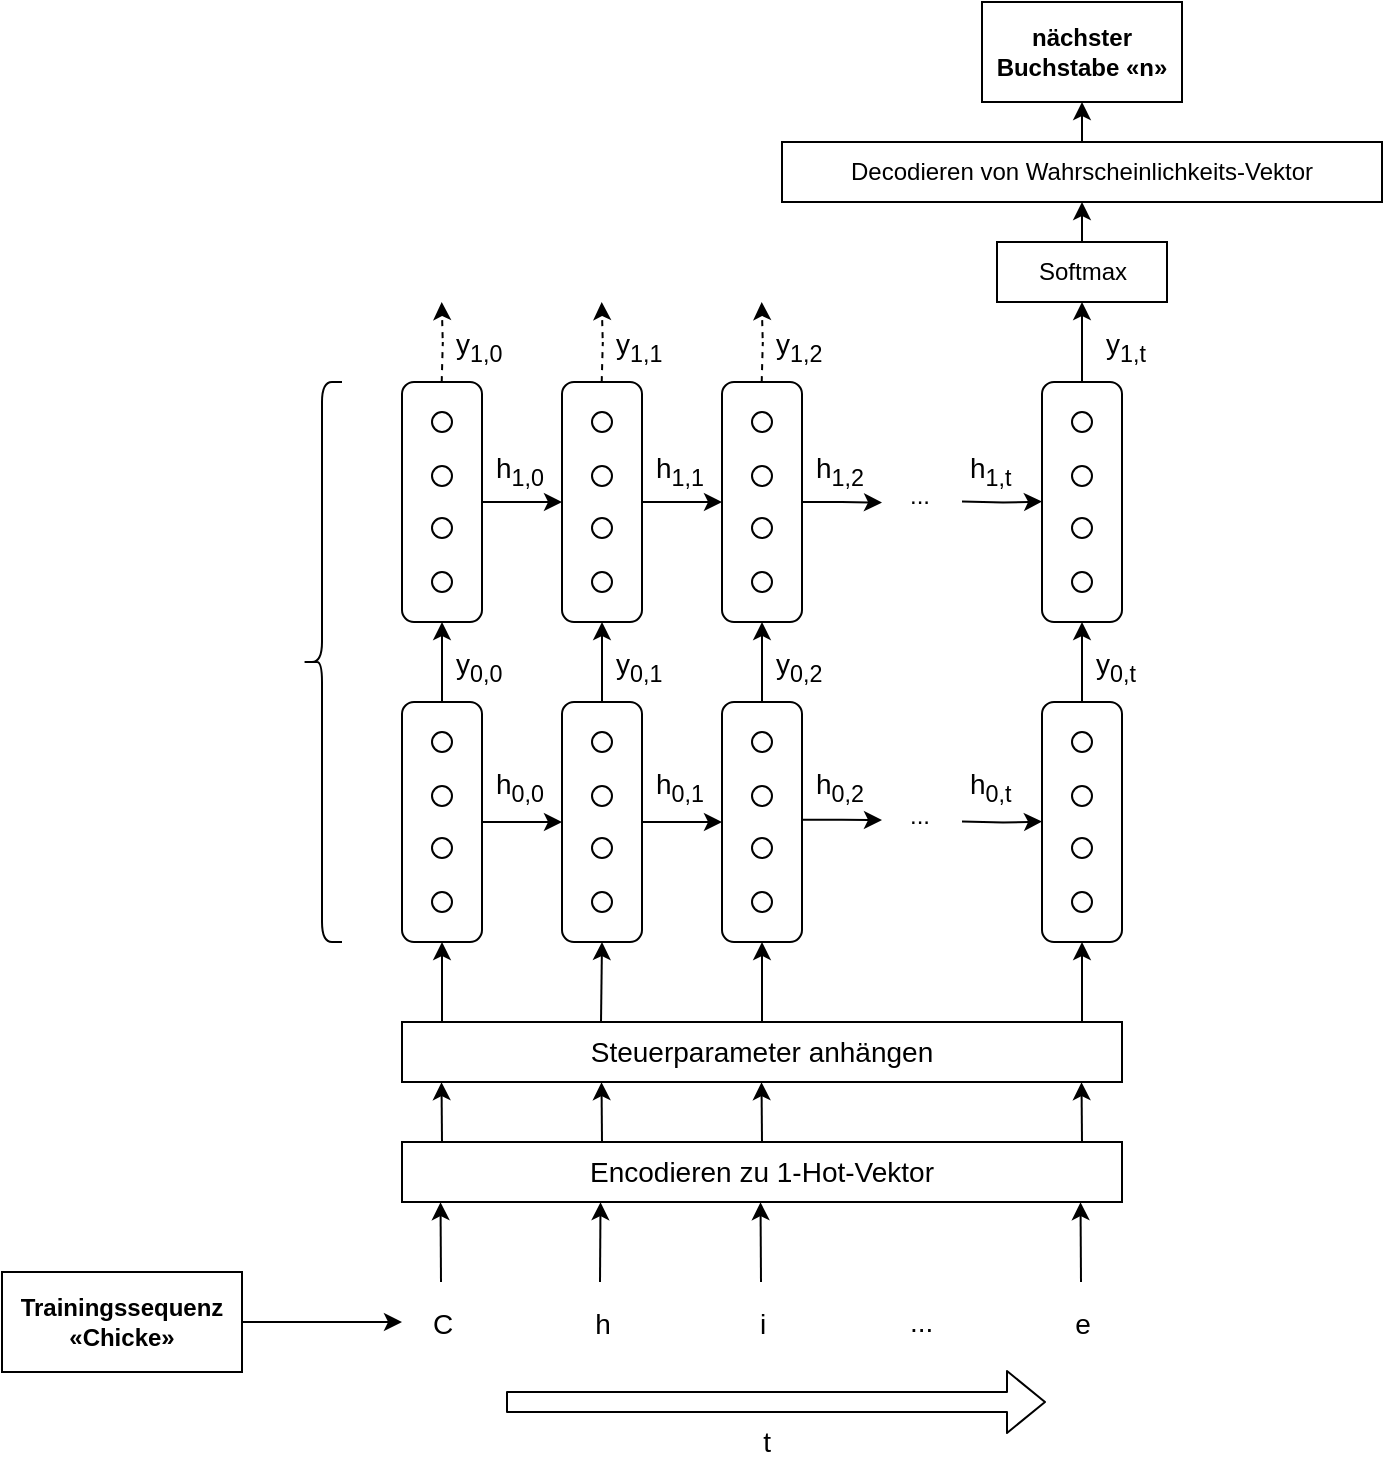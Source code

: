 <mxfile version="10.7.7" type="device"><diagram id="lL9z_keBMz3UbcUwebZH" name="Page-1"><mxGraphModel dx="1078" dy="1005" grid="1" gridSize="10" guides="1" tooltips="1" connect="1" arrows="1" fold="1" page="1" pageScale="1" pageWidth="1169" pageHeight="827" math="0" shadow="0"><root><mxCell id="0"/><mxCell id="1" parent="0"/><mxCell id="E1nVnceJSLLP7e6FSQIa-67" value="" style="group" parent="1" vertex="1" connectable="0"><mxGeometry x="400" y="440" width="360" height="120" as="geometry"/></mxCell><mxCell id="E1nVnceJSLLP7e6FSQIa-42" value="" style="group" parent="E1nVnceJSLLP7e6FSQIa-67" vertex="1" connectable="0"><mxGeometry width="40" height="120" as="geometry"/></mxCell><mxCell id="E1nVnceJSLLP7e6FSQIa-34" value="" style="rounded=1;whiteSpace=wrap;html=1;" parent="E1nVnceJSLLP7e6FSQIa-42" vertex="1"><mxGeometry width="40" height="120" as="geometry"/></mxCell><mxCell id="E1nVnceJSLLP7e6FSQIa-35" value="" style="ellipse;whiteSpace=wrap;html=1;aspect=fixed;rounded=1;" parent="E1nVnceJSLLP7e6FSQIa-42" vertex="1"><mxGeometry x="15" y="15" width="10" height="10" as="geometry"/></mxCell><mxCell id="E1nVnceJSLLP7e6FSQIa-38" value="" style="ellipse;whiteSpace=wrap;html=1;aspect=fixed;rounded=1;" parent="E1nVnceJSLLP7e6FSQIa-42" vertex="1"><mxGeometry x="15" y="42" width="10" height="10" as="geometry"/></mxCell><mxCell id="E1nVnceJSLLP7e6FSQIa-39" value="" style="ellipse;whiteSpace=wrap;html=1;aspect=fixed;rounded=1;" parent="E1nVnceJSLLP7e6FSQIa-42" vertex="1"><mxGeometry x="15" y="68" width="10" height="10" as="geometry"/></mxCell><mxCell id="E1nVnceJSLLP7e6FSQIa-40" value="" style="ellipse;whiteSpace=wrap;html=1;aspect=fixed;rounded=1;" parent="E1nVnceJSLLP7e6FSQIa-42" vertex="1"><mxGeometry x="15" y="95" width="10" height="10" as="geometry"/></mxCell><mxCell id="E1nVnceJSLLP7e6FSQIa-43" value="" style="group" parent="E1nVnceJSLLP7e6FSQIa-67" vertex="1" connectable="0"><mxGeometry x="80" width="40" height="120" as="geometry"/></mxCell><mxCell id="E1nVnceJSLLP7e6FSQIa-44" value="" style="rounded=1;whiteSpace=wrap;html=1;" parent="E1nVnceJSLLP7e6FSQIa-43" vertex="1"><mxGeometry width="40" height="120" as="geometry"/></mxCell><mxCell id="E1nVnceJSLLP7e6FSQIa-45" value="" style="ellipse;whiteSpace=wrap;html=1;aspect=fixed;rounded=1;" parent="E1nVnceJSLLP7e6FSQIa-43" vertex="1"><mxGeometry x="15" y="15" width="10" height="10" as="geometry"/></mxCell><mxCell id="E1nVnceJSLLP7e6FSQIa-46" value="" style="ellipse;whiteSpace=wrap;html=1;aspect=fixed;rounded=1;" parent="E1nVnceJSLLP7e6FSQIa-43" vertex="1"><mxGeometry x="15" y="42" width="10" height="10" as="geometry"/></mxCell><mxCell id="E1nVnceJSLLP7e6FSQIa-47" value="" style="ellipse;whiteSpace=wrap;html=1;aspect=fixed;rounded=1;" parent="E1nVnceJSLLP7e6FSQIa-43" vertex="1"><mxGeometry x="15" y="68" width="10" height="10" as="geometry"/></mxCell><mxCell id="E1nVnceJSLLP7e6FSQIa-48" value="" style="ellipse;whiteSpace=wrap;html=1;aspect=fixed;rounded=1;" parent="E1nVnceJSLLP7e6FSQIa-43" vertex="1"><mxGeometry x="15" y="95" width="10" height="10" as="geometry"/></mxCell><mxCell id="E1nVnceJSLLP7e6FSQIa-49" value="" style="group" parent="E1nVnceJSLLP7e6FSQIa-67" vertex="1" connectable="0"><mxGeometry x="160" width="40" height="120" as="geometry"/></mxCell><mxCell id="E1nVnceJSLLP7e6FSQIa-50" value="" style="rounded=1;whiteSpace=wrap;html=1;" parent="E1nVnceJSLLP7e6FSQIa-49" vertex="1"><mxGeometry width="40" height="120" as="geometry"/></mxCell><mxCell id="E1nVnceJSLLP7e6FSQIa-51" value="" style="ellipse;whiteSpace=wrap;html=1;aspect=fixed;rounded=1;" parent="E1nVnceJSLLP7e6FSQIa-49" vertex="1"><mxGeometry x="15" y="15" width="10" height="10" as="geometry"/></mxCell><mxCell id="E1nVnceJSLLP7e6FSQIa-52" value="" style="ellipse;whiteSpace=wrap;html=1;aspect=fixed;rounded=1;" parent="E1nVnceJSLLP7e6FSQIa-49" vertex="1"><mxGeometry x="15" y="42" width="10" height="10" as="geometry"/></mxCell><mxCell id="E1nVnceJSLLP7e6FSQIa-53" value="" style="ellipse;whiteSpace=wrap;html=1;aspect=fixed;rounded=1;" parent="E1nVnceJSLLP7e6FSQIa-49" vertex="1"><mxGeometry x="15" y="68" width="10" height="10" as="geometry"/></mxCell><mxCell id="E1nVnceJSLLP7e6FSQIa-54" value="" style="ellipse;whiteSpace=wrap;html=1;aspect=fixed;rounded=1;" parent="E1nVnceJSLLP7e6FSQIa-49" vertex="1"><mxGeometry x="15" y="95" width="10" height="10" as="geometry"/></mxCell><mxCell id="E1nVnceJSLLP7e6FSQIa-55" value="" style="group" parent="E1nVnceJSLLP7e6FSQIa-67" vertex="1" connectable="0"><mxGeometry x="320" width="40" height="120" as="geometry"/></mxCell><mxCell id="E1nVnceJSLLP7e6FSQIa-56" value="" style="rounded=1;whiteSpace=wrap;html=1;" parent="E1nVnceJSLLP7e6FSQIa-55" vertex="1"><mxGeometry width="40" height="120" as="geometry"/></mxCell><mxCell id="E1nVnceJSLLP7e6FSQIa-57" value="" style="ellipse;whiteSpace=wrap;html=1;aspect=fixed;rounded=1;" parent="E1nVnceJSLLP7e6FSQIa-55" vertex="1"><mxGeometry x="15" y="15" width="10" height="10" as="geometry"/></mxCell><mxCell id="E1nVnceJSLLP7e6FSQIa-58" value="" style="ellipse;whiteSpace=wrap;html=1;aspect=fixed;rounded=1;" parent="E1nVnceJSLLP7e6FSQIa-55" vertex="1"><mxGeometry x="15" y="42" width="10" height="10" as="geometry"/></mxCell><mxCell id="E1nVnceJSLLP7e6FSQIa-59" value="" style="ellipse;whiteSpace=wrap;html=1;aspect=fixed;rounded=1;" parent="E1nVnceJSLLP7e6FSQIa-55" vertex="1"><mxGeometry x="15" y="68" width="10" height="10" as="geometry"/></mxCell><mxCell id="E1nVnceJSLLP7e6FSQIa-60" value="" style="ellipse;whiteSpace=wrap;html=1;aspect=fixed;rounded=1;" parent="E1nVnceJSLLP7e6FSQIa-55" vertex="1"><mxGeometry x="15" y="95" width="10" height="10" as="geometry"/></mxCell><mxCell id="E1nVnceJSLLP7e6FSQIa-61" style="edgeStyle=orthogonalEdgeStyle;rounded=0;orthogonalLoop=1;jettySize=auto;html=1;exitX=1;exitY=0.5;exitDx=0;exitDy=0;entryX=0;entryY=0.5;entryDx=0;entryDy=0;" parent="E1nVnceJSLLP7e6FSQIa-67" source="E1nVnceJSLLP7e6FSQIa-34" target="E1nVnceJSLLP7e6FSQIa-44" edge="1"><mxGeometry relative="1" as="geometry"/></mxCell><mxCell id="E1nVnceJSLLP7e6FSQIa-62" style="edgeStyle=orthogonalEdgeStyle;rounded=0;orthogonalLoop=1;jettySize=auto;html=1;exitX=1;exitY=0.5;exitDx=0;exitDy=0;entryX=0;entryY=0.5;entryDx=0;entryDy=0;" parent="E1nVnceJSLLP7e6FSQIa-67" source="E1nVnceJSLLP7e6FSQIa-44" target="E1nVnceJSLLP7e6FSQIa-50" edge="1"><mxGeometry relative="1" as="geometry"/></mxCell><mxCell id="E1nVnceJSLLP7e6FSQIa-63" style="edgeStyle=orthogonalEdgeStyle;rounded=0;orthogonalLoop=1;jettySize=auto;html=1;exitX=1;exitY=0.5;exitDx=0;exitDy=0;" parent="E1nVnceJSLLP7e6FSQIa-67" edge="1"><mxGeometry relative="1" as="geometry"><mxPoint x="240" y="59" as="targetPoint"/><mxPoint x="199.889" y="58.889" as="sourcePoint"/><Array as="points"><mxPoint x="220" y="59"/></Array></mxGeometry></mxCell><mxCell id="E1nVnceJSLLP7e6FSQIa-64" value="..." style="text;html=1;resizable=0;points=[];autosize=1;align=left;verticalAlign=top;spacingTop=-4;" parent="E1nVnceJSLLP7e6FSQIa-67" vertex="1"><mxGeometry x="252" y="47" width="30" height="20" as="geometry"/></mxCell><mxCell id="E1nVnceJSLLP7e6FSQIa-65" style="edgeStyle=orthogonalEdgeStyle;rounded=0;orthogonalLoop=1;jettySize=auto;html=1;exitX=1;exitY=0.5;exitDx=0;exitDy=0;" parent="E1nVnceJSLLP7e6FSQIa-67" edge="1"><mxGeometry relative="1" as="geometry"><mxPoint x="320" y="59.786" as="targetPoint"/><mxPoint x="280" y="59.786" as="sourcePoint"/></mxGeometry></mxCell><mxCell id="E1nVnceJSLLP7e6FSQIa-125" value="&lt;span style=&quot;font-size: 14px&quot;&gt;h&lt;/span&gt;&lt;sub&gt;0,0&lt;/sub&gt;" style="text;html=1;resizable=0;points=[];autosize=1;align=left;verticalAlign=top;spacingTop=-4;fontSize=14;" parent="E1nVnceJSLLP7e6FSQIa-67" vertex="1"><mxGeometry x="45" y="30" width="40" height="20" as="geometry"/></mxCell><mxCell id="E1nVnceJSLLP7e6FSQIa-134" value="&lt;span style=&quot;font-size: 14px&quot;&gt;h&lt;/span&gt;&lt;sub&gt;0,1&lt;/sub&gt;" style="text;html=1;resizable=0;points=[];autosize=1;align=left;verticalAlign=top;spacingTop=-4;fontSize=14;" parent="E1nVnceJSLLP7e6FSQIa-67" vertex="1"><mxGeometry x="125" y="30" width="40" height="20" as="geometry"/></mxCell><mxCell id="E1nVnceJSLLP7e6FSQIa-135" value="&lt;span style=&quot;font-size: 14px&quot;&gt;h&lt;/span&gt;&lt;sub&gt;0,t&lt;/sub&gt;" style="text;html=1;resizable=0;points=[];autosize=1;align=left;verticalAlign=top;spacingTop=-4;fontSize=14;" parent="E1nVnceJSLLP7e6FSQIa-67" vertex="1"><mxGeometry x="282" y="30" width="40" height="20" as="geometry"/></mxCell><mxCell id="E1nVnceJSLLP7e6FSQIa-136" value="&lt;span style=&quot;font-size: 14px&quot;&gt;h&lt;/span&gt;&lt;sub&gt;0,2&lt;/sub&gt;" style="text;html=1;resizable=0;points=[];autosize=1;align=left;verticalAlign=top;spacingTop=-4;fontSize=14;" parent="E1nVnceJSLLP7e6FSQIa-67" vertex="1"><mxGeometry x="205" y="30" width="40" height="20" as="geometry"/></mxCell><mxCell id="E1nVnceJSLLP7e6FSQIa-68" value="" style="group" parent="1" vertex="1" connectable="0"><mxGeometry x="400" y="280" width="360" height="120" as="geometry"/></mxCell><mxCell id="E1nVnceJSLLP7e6FSQIa-69" value="" style="group" parent="E1nVnceJSLLP7e6FSQIa-68" vertex="1" connectable="0"><mxGeometry width="40" height="120" as="geometry"/></mxCell><mxCell id="E1nVnceJSLLP7e6FSQIa-70" value="" style="rounded=1;whiteSpace=wrap;html=1;" parent="E1nVnceJSLLP7e6FSQIa-69" vertex="1"><mxGeometry width="40" height="120" as="geometry"/></mxCell><mxCell id="E1nVnceJSLLP7e6FSQIa-71" value="" style="ellipse;whiteSpace=wrap;html=1;aspect=fixed;rounded=1;" parent="E1nVnceJSLLP7e6FSQIa-69" vertex="1"><mxGeometry x="15" y="15" width="10" height="10" as="geometry"/></mxCell><mxCell id="E1nVnceJSLLP7e6FSQIa-72" value="" style="ellipse;whiteSpace=wrap;html=1;aspect=fixed;rounded=1;" parent="E1nVnceJSLLP7e6FSQIa-69" vertex="1"><mxGeometry x="15" y="42" width="10" height="10" as="geometry"/></mxCell><mxCell id="E1nVnceJSLLP7e6FSQIa-73" value="" style="ellipse;whiteSpace=wrap;html=1;aspect=fixed;rounded=1;" parent="E1nVnceJSLLP7e6FSQIa-69" vertex="1"><mxGeometry x="15" y="68" width="10" height="10" as="geometry"/></mxCell><mxCell id="E1nVnceJSLLP7e6FSQIa-74" value="" style="ellipse;whiteSpace=wrap;html=1;aspect=fixed;rounded=1;" parent="E1nVnceJSLLP7e6FSQIa-69" vertex="1"><mxGeometry x="15" y="95" width="10" height="10" as="geometry"/></mxCell><mxCell id="E1nVnceJSLLP7e6FSQIa-75" value="" style="group" parent="E1nVnceJSLLP7e6FSQIa-68" vertex="1" connectable="0"><mxGeometry x="80" width="40" height="120" as="geometry"/></mxCell><mxCell id="E1nVnceJSLLP7e6FSQIa-76" value="" style="rounded=1;whiteSpace=wrap;html=1;" parent="E1nVnceJSLLP7e6FSQIa-75" vertex="1"><mxGeometry width="40" height="120" as="geometry"/></mxCell><mxCell id="E1nVnceJSLLP7e6FSQIa-77" value="" style="ellipse;whiteSpace=wrap;html=1;aspect=fixed;rounded=1;" parent="E1nVnceJSLLP7e6FSQIa-75" vertex="1"><mxGeometry x="15" y="15" width="10" height="10" as="geometry"/></mxCell><mxCell id="E1nVnceJSLLP7e6FSQIa-78" value="" style="ellipse;whiteSpace=wrap;html=1;aspect=fixed;rounded=1;" parent="E1nVnceJSLLP7e6FSQIa-75" vertex="1"><mxGeometry x="15" y="42" width="10" height="10" as="geometry"/></mxCell><mxCell id="E1nVnceJSLLP7e6FSQIa-79" value="" style="ellipse;whiteSpace=wrap;html=1;aspect=fixed;rounded=1;" parent="E1nVnceJSLLP7e6FSQIa-75" vertex="1"><mxGeometry x="15" y="68" width="10" height="10" as="geometry"/></mxCell><mxCell id="E1nVnceJSLLP7e6FSQIa-80" value="" style="ellipse;whiteSpace=wrap;html=1;aspect=fixed;rounded=1;" parent="E1nVnceJSLLP7e6FSQIa-75" vertex="1"><mxGeometry x="15" y="95" width="10" height="10" as="geometry"/></mxCell><mxCell id="E1nVnceJSLLP7e6FSQIa-81" value="" style="group" parent="E1nVnceJSLLP7e6FSQIa-68" vertex="1" connectable="0"><mxGeometry x="160" width="40" height="120" as="geometry"/></mxCell><mxCell id="E1nVnceJSLLP7e6FSQIa-82" value="" style="rounded=1;whiteSpace=wrap;html=1;" parent="E1nVnceJSLLP7e6FSQIa-81" vertex="1"><mxGeometry width="40" height="120" as="geometry"/></mxCell><mxCell id="E1nVnceJSLLP7e6FSQIa-83" value="" style="ellipse;whiteSpace=wrap;html=1;aspect=fixed;rounded=1;" parent="E1nVnceJSLLP7e6FSQIa-81" vertex="1"><mxGeometry x="15" y="15" width="10" height="10" as="geometry"/></mxCell><mxCell id="E1nVnceJSLLP7e6FSQIa-84" value="" style="ellipse;whiteSpace=wrap;html=1;aspect=fixed;rounded=1;" parent="E1nVnceJSLLP7e6FSQIa-81" vertex="1"><mxGeometry x="15" y="42" width="10" height="10" as="geometry"/></mxCell><mxCell id="E1nVnceJSLLP7e6FSQIa-85" value="" style="ellipse;whiteSpace=wrap;html=1;aspect=fixed;rounded=1;" parent="E1nVnceJSLLP7e6FSQIa-81" vertex="1"><mxGeometry x="15" y="68" width="10" height="10" as="geometry"/></mxCell><mxCell id="E1nVnceJSLLP7e6FSQIa-86" value="" style="ellipse;whiteSpace=wrap;html=1;aspect=fixed;rounded=1;" parent="E1nVnceJSLLP7e6FSQIa-81" vertex="1"><mxGeometry x="15" y="95" width="10" height="10" as="geometry"/></mxCell><mxCell id="E1nVnceJSLLP7e6FSQIa-87" value="" style="group" parent="E1nVnceJSLLP7e6FSQIa-68" vertex="1" connectable="0"><mxGeometry x="320" width="40" height="120" as="geometry"/></mxCell><mxCell id="E1nVnceJSLLP7e6FSQIa-88" value="" style="rounded=1;whiteSpace=wrap;html=1;" parent="E1nVnceJSLLP7e6FSQIa-87" vertex="1"><mxGeometry width="40" height="120" as="geometry"/></mxCell><mxCell id="E1nVnceJSLLP7e6FSQIa-89" value="" style="ellipse;whiteSpace=wrap;html=1;aspect=fixed;rounded=1;" parent="E1nVnceJSLLP7e6FSQIa-87" vertex="1"><mxGeometry x="15" y="15" width="10" height="10" as="geometry"/></mxCell><mxCell id="E1nVnceJSLLP7e6FSQIa-90" value="" style="ellipse;whiteSpace=wrap;html=1;aspect=fixed;rounded=1;" parent="E1nVnceJSLLP7e6FSQIa-87" vertex="1"><mxGeometry x="15" y="42" width="10" height="10" as="geometry"/></mxCell><mxCell id="E1nVnceJSLLP7e6FSQIa-91" value="" style="ellipse;whiteSpace=wrap;html=1;aspect=fixed;rounded=1;" parent="E1nVnceJSLLP7e6FSQIa-87" vertex="1"><mxGeometry x="15" y="68" width="10" height="10" as="geometry"/></mxCell><mxCell id="E1nVnceJSLLP7e6FSQIa-92" value="" style="ellipse;whiteSpace=wrap;html=1;aspect=fixed;rounded=1;" parent="E1nVnceJSLLP7e6FSQIa-87" vertex="1"><mxGeometry x="15" y="95" width="10" height="10" as="geometry"/></mxCell><mxCell id="E1nVnceJSLLP7e6FSQIa-93" style="edgeStyle=orthogonalEdgeStyle;rounded=0;orthogonalLoop=1;jettySize=auto;html=1;exitX=1;exitY=0.5;exitDx=0;exitDy=0;entryX=0;entryY=0.5;entryDx=0;entryDy=0;" parent="E1nVnceJSLLP7e6FSQIa-68" source="E1nVnceJSLLP7e6FSQIa-70" target="E1nVnceJSLLP7e6FSQIa-76" edge="1"><mxGeometry relative="1" as="geometry"/></mxCell><mxCell id="E1nVnceJSLLP7e6FSQIa-94" style="edgeStyle=orthogonalEdgeStyle;rounded=0;orthogonalLoop=1;jettySize=auto;html=1;exitX=1;exitY=0.5;exitDx=0;exitDy=0;entryX=0;entryY=0.5;entryDx=0;entryDy=0;" parent="E1nVnceJSLLP7e6FSQIa-68" source="E1nVnceJSLLP7e6FSQIa-76" target="E1nVnceJSLLP7e6FSQIa-82" edge="1"><mxGeometry relative="1" as="geometry"/></mxCell><mxCell id="E1nVnceJSLLP7e6FSQIa-95" style="edgeStyle=orthogonalEdgeStyle;rounded=0;orthogonalLoop=1;jettySize=auto;html=1;exitX=1;exitY=0.5;exitDx=0;exitDy=0;" parent="E1nVnceJSLLP7e6FSQIa-68" source="E1nVnceJSLLP7e6FSQIa-82" edge="1"><mxGeometry relative="1" as="geometry"><mxPoint x="240" y="60.286" as="targetPoint"/></mxGeometry></mxCell><mxCell id="E1nVnceJSLLP7e6FSQIa-96" value="..." style="text;html=1;resizable=0;points=[];autosize=1;align=left;verticalAlign=top;spacingTop=-4;" parent="E1nVnceJSLLP7e6FSQIa-68" vertex="1"><mxGeometry x="252" y="47" width="30" height="20" as="geometry"/></mxCell><mxCell id="E1nVnceJSLLP7e6FSQIa-97" style="edgeStyle=orthogonalEdgeStyle;rounded=0;orthogonalLoop=1;jettySize=auto;html=1;exitX=1;exitY=0.5;exitDx=0;exitDy=0;" parent="E1nVnceJSLLP7e6FSQIa-68" edge="1"><mxGeometry relative="1" as="geometry"><mxPoint x="320" y="59.786" as="targetPoint"/><mxPoint x="280" y="59.786" as="sourcePoint"/></mxGeometry></mxCell><mxCell id="E1nVnceJSLLP7e6FSQIa-137" value="&lt;span style=&quot;font-size: 14px&quot;&gt;h&lt;/span&gt;&lt;sub&gt;1,t&lt;/sub&gt;" style="text;html=1;resizable=0;points=[];autosize=1;align=left;verticalAlign=top;spacingTop=-4;fontSize=14;" parent="E1nVnceJSLLP7e6FSQIa-68" vertex="1"><mxGeometry x="282" y="32" width="40" height="20" as="geometry"/></mxCell><mxCell id="E1nVnceJSLLP7e6FSQIa-138" value="&lt;span style=&quot;font-size: 14px&quot;&gt;h&lt;/span&gt;&lt;sub&gt;1,2&lt;/sub&gt;" style="text;html=1;resizable=0;points=[];autosize=1;align=left;verticalAlign=top;spacingTop=-4;fontSize=14;" parent="E1nVnceJSLLP7e6FSQIa-68" vertex="1"><mxGeometry x="205" y="32" width="40" height="20" as="geometry"/></mxCell><mxCell id="E1nVnceJSLLP7e6FSQIa-139" value="&lt;span style=&quot;font-size: 14px&quot;&gt;h&lt;/span&gt;&lt;sub&gt;1,1&lt;/sub&gt;" style="text;html=1;resizable=0;points=[];autosize=1;align=left;verticalAlign=top;spacingTop=-4;fontSize=14;" parent="E1nVnceJSLLP7e6FSQIa-68" vertex="1"><mxGeometry x="125" y="32" width="40" height="20" as="geometry"/></mxCell><mxCell id="E1nVnceJSLLP7e6FSQIa-140" value="&lt;span style=&quot;font-size: 14px&quot;&gt;h&lt;/span&gt;&lt;sub&gt;1,0&lt;/sub&gt;" style="text;html=1;resizable=0;points=[];autosize=1;align=left;verticalAlign=top;spacingTop=-4;fontSize=14;" parent="E1nVnceJSLLP7e6FSQIa-68" vertex="1"><mxGeometry x="45" y="32" width="40" height="20" as="geometry"/></mxCell><mxCell id="E1nVnceJSLLP7e6FSQIa-98" style="edgeStyle=orthogonalEdgeStyle;rounded=0;orthogonalLoop=1;jettySize=auto;html=1;exitX=0.5;exitY=0;exitDx=0;exitDy=0;entryX=0.5;entryY=1;entryDx=0;entryDy=0;" parent="1" source="E1nVnceJSLLP7e6FSQIa-34" target="E1nVnceJSLLP7e6FSQIa-70" edge="1"><mxGeometry relative="1" as="geometry"/></mxCell><mxCell id="E1nVnceJSLLP7e6FSQIa-99" style="edgeStyle=orthogonalEdgeStyle;rounded=0;orthogonalLoop=1;jettySize=auto;html=1;exitX=0.5;exitY=0;exitDx=0;exitDy=0;entryX=0.5;entryY=1;entryDx=0;entryDy=0;" parent="1" source="E1nVnceJSLLP7e6FSQIa-44" target="E1nVnceJSLLP7e6FSQIa-76" edge="1"><mxGeometry relative="1" as="geometry"/></mxCell><mxCell id="E1nVnceJSLLP7e6FSQIa-100" style="edgeStyle=orthogonalEdgeStyle;rounded=0;orthogonalLoop=1;jettySize=auto;html=1;exitX=0.5;exitY=0;exitDx=0;exitDy=0;entryX=0.5;entryY=1;entryDx=0;entryDy=0;" parent="1" source="E1nVnceJSLLP7e6FSQIa-50" target="E1nVnceJSLLP7e6FSQIa-82" edge="1"><mxGeometry relative="1" as="geometry"/></mxCell><mxCell id="E1nVnceJSLLP7e6FSQIa-101" style="edgeStyle=orthogonalEdgeStyle;rounded=0;orthogonalLoop=1;jettySize=auto;html=1;exitX=0.5;exitY=0;exitDx=0;exitDy=0;entryX=0.5;entryY=1;entryDx=0;entryDy=0;" parent="1" source="E1nVnceJSLLP7e6FSQIa-56" target="E1nVnceJSLLP7e6FSQIa-88" edge="1"><mxGeometry relative="1" as="geometry"/></mxCell><mxCell id="E1nVnceJSLLP7e6FSQIa-102" style="edgeStyle=orthogonalEdgeStyle;rounded=0;orthogonalLoop=1;jettySize=auto;html=1;exitX=0.5;exitY=0;exitDx=0;exitDy=0;entryX=0.5;entryY=1;entryDx=0;entryDy=0;" parent="1" source="E1nVnceJSLLP7e6FSQIa-88" target="E1nVnceJSLLP7e6FSQIa-104" edge="1"><mxGeometry relative="1" as="geometry"><mxPoint x="739.759" y="230" as="targetPoint"/></mxGeometry></mxCell><mxCell id="E1nVnceJSLLP7e6FSQIa-106" style="edgeStyle=orthogonalEdgeStyle;rounded=0;orthogonalLoop=1;jettySize=auto;html=1;exitX=0.5;exitY=0;exitDx=0;exitDy=0;" parent="1" source="E1nVnceJSLLP7e6FSQIa-104" edge="1"><mxGeometry relative="1" as="geometry"><mxPoint x="740" y="190" as="targetPoint"/></mxGeometry></mxCell><mxCell id="E1nVnceJSLLP7e6FSQIa-104" value="Softmax" style="rounded=0;whiteSpace=wrap;html=1;" parent="1" vertex="1"><mxGeometry x="697.5" y="210" width="85" height="30" as="geometry"/></mxCell><mxCell id="E1nVnceJSLLP7e6FSQIa-107" value="C" style="text;html=1;resizable=0;points=[];autosize=1;align=center;verticalAlign=top;spacingTop=-4;fontSize=14;" parent="1" vertex="1"><mxGeometry x="410" y="740" width="20" height="20" as="geometry"/></mxCell><mxCell id="E1nVnceJSLLP7e6FSQIa-108" value="h" style="text;html=1;resizable=0;points=[];autosize=1;align=center;verticalAlign=top;spacingTop=-4;fontSize=14;" parent="1" vertex="1"><mxGeometry x="490" y="740" width="20" height="20" as="geometry"/></mxCell><mxCell id="E1nVnceJSLLP7e6FSQIa-109" value="i" style="text;html=1;resizable=0;points=[];autosize=1;align=center;verticalAlign=top;spacingTop=-4;fontSize=14;" parent="1" vertex="1"><mxGeometry x="570" y="740" width="20" height="20" as="geometry"/></mxCell><mxCell id="E1nVnceJSLLP7e6FSQIa-112" value="..." style="text;html=1;fontSize=14;" parent="1" vertex="1"><mxGeometry x="652" y="735" width="40" height="30" as="geometry"/></mxCell><mxCell id="E1nVnceJSLLP7e6FSQIa-113" value="e" style="text;html=1;resizable=0;points=[];autosize=1;align=center;verticalAlign=top;spacingTop=-4;fontSize=14;" parent="1" vertex="1"><mxGeometry x="730" y="740" width="20" height="20" as="geometry"/></mxCell><mxCell id="E1nVnceJSLLP7e6FSQIa-114" value="" style="endArrow=classic;html=1;fontSize=14;entryX=0.5;entryY=1;entryDx=0;entryDy=0;" parent="1" target="E1nVnceJSLLP7e6FSQIa-34" edge="1"><mxGeometry width="50" height="50" relative="1" as="geometry"><mxPoint x="420" y="600" as="sourcePoint"/><mxPoint x="430" y="570" as="targetPoint"/></mxGeometry></mxCell><mxCell id="E1nVnceJSLLP7e6FSQIa-115" value="" style="endArrow=classic;html=1;fontSize=14;entryX=0.5;entryY=1;entryDx=0;entryDy=0;" parent="1" target="E1nVnceJSLLP7e6FSQIa-44" edge="1"><mxGeometry width="50" height="50" relative="1" as="geometry"><mxPoint x="499.5" y="600" as="sourcePoint"/><mxPoint x="520" y="570" as="targetPoint"/></mxGeometry></mxCell><mxCell id="E1nVnceJSLLP7e6FSQIa-116" value="" style="endArrow=classic;html=1;fontSize=14;entryX=0.5;entryY=1;entryDx=0;entryDy=0;" parent="1" target="E1nVnceJSLLP7e6FSQIa-50" edge="1"><mxGeometry width="50" height="50" relative="1" as="geometry"><mxPoint x="580" y="600" as="sourcePoint"/><mxPoint x="600" y="570" as="targetPoint"/></mxGeometry></mxCell><mxCell id="E1nVnceJSLLP7e6FSQIa-117" value="" style="endArrow=classic;html=1;fontSize=14;entryX=0.5;entryY=1;entryDx=0;entryDy=0;" parent="1" target="E1nVnceJSLLP7e6FSQIa-56" edge="1"><mxGeometry width="50" height="50" relative="1" as="geometry"><mxPoint x="740" y="600" as="sourcePoint"/><mxPoint x="760" y="570" as="targetPoint"/></mxGeometry></mxCell><mxCell id="E1nVnceJSLLP7e6FSQIa-118" value="y&lt;sub&gt;0,0&lt;/sub&gt;" style="text;html=1;resizable=0;points=[];autosize=1;align=left;verticalAlign=top;spacingTop=-4;fontSize=14;" parent="1" vertex="1"><mxGeometry x="425" y="410" width="40" height="20" as="geometry"/></mxCell><mxCell id="E1nVnceJSLLP7e6FSQIa-119" value="y&lt;sub&gt;0,1&lt;/sub&gt;" style="text;html=1;resizable=0;points=[];autosize=1;align=left;verticalAlign=top;spacingTop=-4;fontSize=14;" parent="1" vertex="1"><mxGeometry x="505" y="410" width="40" height="20" as="geometry"/></mxCell><mxCell id="E1nVnceJSLLP7e6FSQIa-122" value="y&lt;font style=&quot;font-size: 14px&quot;&gt;&lt;sub&gt;0,2&lt;/sub&gt;&lt;/font&gt;" style="text;html=1;resizable=0;points=[];autosize=1;align=left;verticalAlign=top;spacingTop=-4;fontSize=14;" parent="1" vertex="1"><mxGeometry x="585" y="410" width="40" height="20" as="geometry"/></mxCell><mxCell id="E1nVnceJSLLP7e6FSQIa-123" value="y&lt;font style=&quot;font-size: 14px&quot;&gt;&lt;sub&gt;0,t&lt;/sub&gt;&lt;/font&gt;" style="text;html=1;resizable=0;points=[];autosize=1;align=left;verticalAlign=top;spacingTop=-4;fontSize=14;" parent="1" vertex="1"><mxGeometry x="745" y="410" width="40" height="20" as="geometry"/></mxCell><mxCell id="E1nVnceJSLLP7e6FSQIa-127" value="y&lt;sub&gt;1,0&lt;/sub&gt;" style="text;html=1;resizable=0;points=[];autosize=1;align=left;verticalAlign=top;spacingTop=-4;fontSize=14;" parent="1" vertex="1"><mxGeometry x="425" y="250" width="40" height="20" as="geometry"/></mxCell><mxCell id="E1nVnceJSLLP7e6FSQIa-128" style="edgeStyle=orthogonalEdgeStyle;rounded=0;orthogonalLoop=1;jettySize=auto;html=1;exitX=0.5;exitY=0;exitDx=0;exitDy=0;entryX=0.5;entryY=1;entryDx=0;entryDy=0;dashed=1;" parent="1" edge="1"><mxGeometry relative="1" as="geometry"><mxPoint x="419.857" y="280.048" as="sourcePoint"/><mxPoint x="419.857" y="240.048" as="targetPoint"/></mxGeometry></mxCell><mxCell id="E1nVnceJSLLP7e6FSQIa-129" value="y&lt;sub&gt;1,1&lt;/sub&gt;" style="text;html=1;resizable=0;points=[];autosize=1;align=left;verticalAlign=top;spacingTop=-4;fontSize=14;" parent="1" vertex="1"><mxGeometry x="505" y="250" width="40" height="20" as="geometry"/></mxCell><mxCell id="E1nVnceJSLLP7e6FSQIa-130" style="edgeStyle=orthogonalEdgeStyle;rounded=0;orthogonalLoop=1;jettySize=auto;html=1;exitX=0.5;exitY=0;exitDx=0;exitDy=0;entryX=0.5;entryY=1;entryDx=0;entryDy=0;dashed=1;" parent="1" edge="1"><mxGeometry relative="1" as="geometry"><mxPoint x="499.857" y="280.048" as="sourcePoint"/><mxPoint x="499.857" y="240.048" as="targetPoint"/></mxGeometry></mxCell><mxCell id="E1nVnceJSLLP7e6FSQIa-131" value="y&lt;sub&gt;1,2&lt;/sub&gt;" style="text;html=1;resizable=0;points=[];autosize=1;align=left;verticalAlign=top;spacingTop=-4;fontSize=14;" parent="1" vertex="1"><mxGeometry x="585" y="250" width="40" height="20" as="geometry"/></mxCell><mxCell id="E1nVnceJSLLP7e6FSQIa-132" style="edgeStyle=orthogonalEdgeStyle;rounded=0;orthogonalLoop=1;jettySize=auto;html=1;exitX=0.5;exitY=0;exitDx=0;exitDy=0;entryX=0.5;entryY=1;entryDx=0;entryDy=0;dashed=1;" parent="1" edge="1"><mxGeometry relative="1" as="geometry"><mxPoint x="579.857" y="280.048" as="sourcePoint"/><mxPoint x="579.857" y="240.048" as="targetPoint"/></mxGeometry></mxCell><mxCell id="E1nVnceJSLLP7e6FSQIa-133" value="y&lt;sub&gt;1,t&lt;/sub&gt;" style="text;html=1;resizable=0;points=[];autosize=1;align=left;verticalAlign=top;spacingTop=-4;fontSize=14;" parent="1" vertex="1"><mxGeometry x="750" y="250" width="40" height="20" as="geometry"/></mxCell><mxCell id="E1nVnceJSLLP7e6FSQIa-143" value="" style="edgeStyle=orthogonalEdgeStyle;rounded=0;orthogonalLoop=1;jettySize=auto;html=1;fontSize=14;" parent="1" source="E1nVnceJSLLP7e6FSQIa-141" edge="1"><mxGeometry relative="1" as="geometry"><mxPoint x="400" y="750" as="targetPoint"/></mxGeometry></mxCell><mxCell id="E1nVnceJSLLP7e6FSQIa-141" value="Trainingssequenz «Chicke»" style="rounded=0;whiteSpace=wrap;html=1;fontSize=12;align=center;fontStyle=1" parent="1" vertex="1"><mxGeometry x="200" y="725" width="120" height="50" as="geometry"/></mxCell><mxCell id="E1nVnceJSLLP7e6FSQIa-144" value="nächster Buchstabe «n»" style="rounded=0;whiteSpace=wrap;html=1;fontSize=12;align=center;fontStyle=1" parent="1" vertex="1"><mxGeometry x="690" y="90" width="100" height="50" as="geometry"/></mxCell><mxCell id="E1nVnceJSLLP7e6FSQIa-147" value="" style="shape=flexArrow;endArrow=classic;html=1;fontSize=14;" parent="1" edge="1"><mxGeometry width="50" height="50" relative="1" as="geometry"><mxPoint x="452" y="790" as="sourcePoint"/><mxPoint x="722" y="790" as="targetPoint"/></mxGeometry></mxCell><mxCell id="E1nVnceJSLLP7e6FSQIa-148" value="t" style="text;html=1;resizable=0;points=[];align=center;verticalAlign=middle;labelBackgroundColor=#ffffff;fontSize=14;" parent="E1nVnceJSLLP7e6FSQIa-147" vertex="1" connectable="0"><mxGeometry x="-0.108" y="-3" relative="1" as="geometry"><mxPoint x="9.5" y="17" as="offset"/></mxGeometry></mxCell><mxCell id="E1nVnceJSLLP7e6FSQIa-151" value="" style="shape=curlyBracket;whiteSpace=wrap;html=1;rounded=1;fontSize=14;align=center;" parent="1" vertex="1"><mxGeometry x="350" y="280" width="20" height="280" as="geometry"/></mxCell><mxCell id="E1nVnceJSLLP7e6FSQIa-156" value="&lt;div style=&quot;text-align: center&quot;&gt;&lt;span&gt;Encodieren zu 1-Hot-Vektor&lt;/span&gt;&lt;/div&gt;" style="rounded=0;whiteSpace=wrap;html=1;fontSize=14;align=center;" parent="1" vertex="1"><mxGeometry x="400" y="660" width="360" height="30" as="geometry"/></mxCell><mxCell id="E1nVnceJSLLP7e6FSQIa-157" value="" style="endArrow=classic;html=1;fontSize=14;entryX=0.5;entryY=1;entryDx=0;entryDy=0;" parent="1" edge="1"><mxGeometry width="50" height="50" relative="1" as="geometry"><mxPoint x="419.5" y="730" as="sourcePoint"/><mxPoint x="419.259" y="690.103" as="targetPoint"/></mxGeometry></mxCell><mxCell id="E1nVnceJSLLP7e6FSQIa-158" value="" style="endArrow=classic;html=1;fontSize=14;entryX=0.5;entryY=1;entryDx=0;entryDy=0;" parent="1" edge="1"><mxGeometry width="50" height="50" relative="1" as="geometry"><mxPoint x="499" y="730" as="sourcePoint"/><mxPoint x="499.259" y="690.103" as="targetPoint"/></mxGeometry></mxCell><mxCell id="E1nVnceJSLLP7e6FSQIa-159" value="" style="endArrow=classic;html=1;fontSize=14;entryX=0.5;entryY=1;entryDx=0;entryDy=0;" parent="1" edge="1"><mxGeometry width="50" height="50" relative="1" as="geometry"><mxPoint x="579.5" y="730" as="sourcePoint"/><mxPoint x="579.259" y="690.103" as="targetPoint"/></mxGeometry></mxCell><mxCell id="E1nVnceJSLLP7e6FSQIa-160" value="" style="endArrow=classic;html=1;fontSize=14;entryX=0.5;entryY=1;entryDx=0;entryDy=0;" parent="1" edge="1"><mxGeometry width="50" height="50" relative="1" as="geometry"><mxPoint x="739.5" y="730" as="sourcePoint"/><mxPoint x="739.259" y="690.103" as="targetPoint"/></mxGeometry></mxCell><mxCell id="E1nVnceJSLLP7e6FSQIa-162" style="edgeStyle=orthogonalEdgeStyle;rounded=0;orthogonalLoop=1;jettySize=auto;html=1;exitX=0.5;exitY=0;exitDx=0;exitDy=0;entryX=0.5;entryY=1;entryDx=0;entryDy=0;fontSize=14;" parent="1" source="E1nVnceJSLLP7e6FSQIa-161" target="E1nVnceJSLLP7e6FSQIa-144" edge="1"><mxGeometry relative="1" as="geometry"/></mxCell><mxCell id="E1nVnceJSLLP7e6FSQIa-161" value="&lt;div style=&quot;text-align: center; font-size: 12px;&quot;&gt;&lt;span style=&quot;font-size: 12px;&quot;&gt;Decodieren von Wahrscheinlichkeits-Vektor&lt;/span&gt;&lt;/div&gt;" style="rounded=0;whiteSpace=wrap;html=1;fontSize=12;align=center;" parent="1" vertex="1"><mxGeometry x="590" y="160" width="300" height="30" as="geometry"/></mxCell><mxCell id="-vDFl_PrF8bQ1KMyeWa0-1" value="&lt;div style=&quot;text-align: center&quot;&gt;&lt;span&gt;Steuerparameter anhängen&lt;/span&gt;&lt;/div&gt;" style="rounded=0;whiteSpace=wrap;html=1;fontSize=14;align=center;" parent="1" vertex="1"><mxGeometry x="400" y="600" width="360" height="30" as="geometry"/></mxCell><mxCell id="-vDFl_PrF8bQ1KMyeWa0-2" value="" style="endArrow=classic;html=1;fontSize=14;entryX=0.5;entryY=1;entryDx=0;entryDy=0;" parent="1" edge="1"><mxGeometry width="50" height="50" relative="1" as="geometry"><mxPoint x="420" y="660" as="sourcePoint"/><mxPoint x="419.759" y="630.103" as="targetPoint"/></mxGeometry></mxCell><mxCell id="-vDFl_PrF8bQ1KMyeWa0-3" value="" style="endArrow=classic;html=1;fontSize=14;entryX=0.5;entryY=1;entryDx=0;entryDy=0;" parent="1" edge="1"><mxGeometry width="50" height="50" relative="1" as="geometry"><mxPoint x="500" y="660" as="sourcePoint"/><mxPoint x="499.759" y="630.103" as="targetPoint"/></mxGeometry></mxCell><mxCell id="-vDFl_PrF8bQ1KMyeWa0-4" value="" style="endArrow=classic;html=1;fontSize=14;entryX=0.5;entryY=1;entryDx=0;entryDy=0;" parent="1" edge="1"><mxGeometry width="50" height="50" relative="1" as="geometry"><mxPoint x="580" y="660" as="sourcePoint"/><mxPoint x="579.759" y="630.103" as="targetPoint"/></mxGeometry></mxCell><mxCell id="-vDFl_PrF8bQ1KMyeWa0-5" value="" style="endArrow=classic;html=1;fontSize=14;entryX=0.5;entryY=1;entryDx=0;entryDy=0;" parent="1" edge="1"><mxGeometry width="50" height="50" relative="1" as="geometry"><mxPoint x="740" y="660" as="sourcePoint"/><mxPoint x="739.759" y="630.103" as="targetPoint"/></mxGeometry></mxCell></root></mxGraphModel></diagram></mxfile>